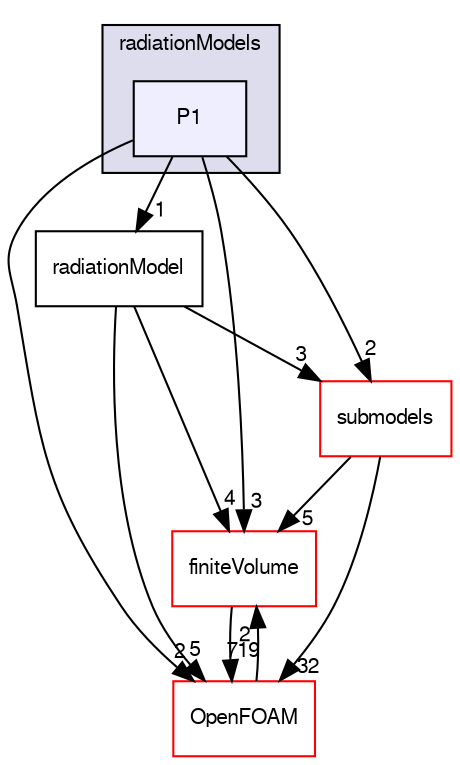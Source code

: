 digraph "src/thermophysicalModels/radiation/radiationModels/P1" {
  bgcolor=transparent;
  compound=true
  node [ fontsize="10", fontname="FreeSans"];
  edge [ labelfontsize="10", labelfontname="FreeSans"];
  subgraph clusterdir_23cbc874b5ea49089939faa93b6f03ce {
    graph [ bgcolor="#ddddee", pencolor="black", label="radiationModels" fontname="FreeSans", fontsize="10", URL="dir_23cbc874b5ea49089939faa93b6f03ce.html"]
  dir_d39805ea7725f3ee92bbae1d78751b53 [shape=box, label="P1", style="filled", fillcolor="#eeeeff", pencolor="black", URL="dir_d39805ea7725f3ee92bbae1d78751b53.html"];
  }
  dir_9bd15774b555cf7259a6fa18f99fe99b [shape=box label="finiteVolume" color="red" URL="dir_9bd15774b555cf7259a6fa18f99fe99b.html"];
  dir_da8c0e985838931a3604e286eeea288d [shape=box label="radiationModel" URL="dir_da8c0e985838931a3604e286eeea288d.html"];
  dir_e8719ccd60760366888bb431a21ef811 [shape=box label="submodels" color="red" URL="dir_e8719ccd60760366888bb431a21ef811.html"];
  dir_c5473ff19b20e6ec4dfe5c310b3778a8 [shape=box label="OpenFOAM" color="red" URL="dir_c5473ff19b20e6ec4dfe5c310b3778a8.html"];
  dir_9bd15774b555cf7259a6fa18f99fe99b->dir_c5473ff19b20e6ec4dfe5c310b3778a8 [headlabel="719", labeldistance=1.5 headhref="dir_000727_001706.html"];
  dir_da8c0e985838931a3604e286eeea288d->dir_9bd15774b555cf7259a6fa18f99fe99b [headlabel="4", labeldistance=1.5 headhref="dir_002616_000727.html"];
  dir_da8c0e985838931a3604e286eeea288d->dir_e8719ccd60760366888bb431a21ef811 [headlabel="3", labeldistance=1.5 headhref="dir_002616_002618.html"];
  dir_da8c0e985838931a3604e286eeea288d->dir_c5473ff19b20e6ec4dfe5c310b3778a8 [headlabel="5", labeldistance=1.5 headhref="dir_002616_001706.html"];
  dir_e8719ccd60760366888bb431a21ef811->dir_9bd15774b555cf7259a6fa18f99fe99b [headlabel="5", labeldistance=1.5 headhref="dir_002618_000727.html"];
  dir_e8719ccd60760366888bb431a21ef811->dir_c5473ff19b20e6ec4dfe5c310b3778a8 [headlabel="32", labeldistance=1.5 headhref="dir_002618_001706.html"];
  dir_d39805ea7725f3ee92bbae1d78751b53->dir_9bd15774b555cf7259a6fa18f99fe99b [headlabel="3", labeldistance=1.5 headhref="dir_002615_000727.html"];
  dir_d39805ea7725f3ee92bbae1d78751b53->dir_da8c0e985838931a3604e286eeea288d [headlabel="1", labeldistance=1.5 headhref="dir_002615_002616.html"];
  dir_d39805ea7725f3ee92bbae1d78751b53->dir_e8719ccd60760366888bb431a21ef811 [headlabel="2", labeldistance=1.5 headhref="dir_002615_002618.html"];
  dir_d39805ea7725f3ee92bbae1d78751b53->dir_c5473ff19b20e6ec4dfe5c310b3778a8 [headlabel="2", labeldistance=1.5 headhref="dir_002615_001706.html"];
  dir_c5473ff19b20e6ec4dfe5c310b3778a8->dir_9bd15774b555cf7259a6fa18f99fe99b [headlabel="2", labeldistance=1.5 headhref="dir_001706_000727.html"];
}
